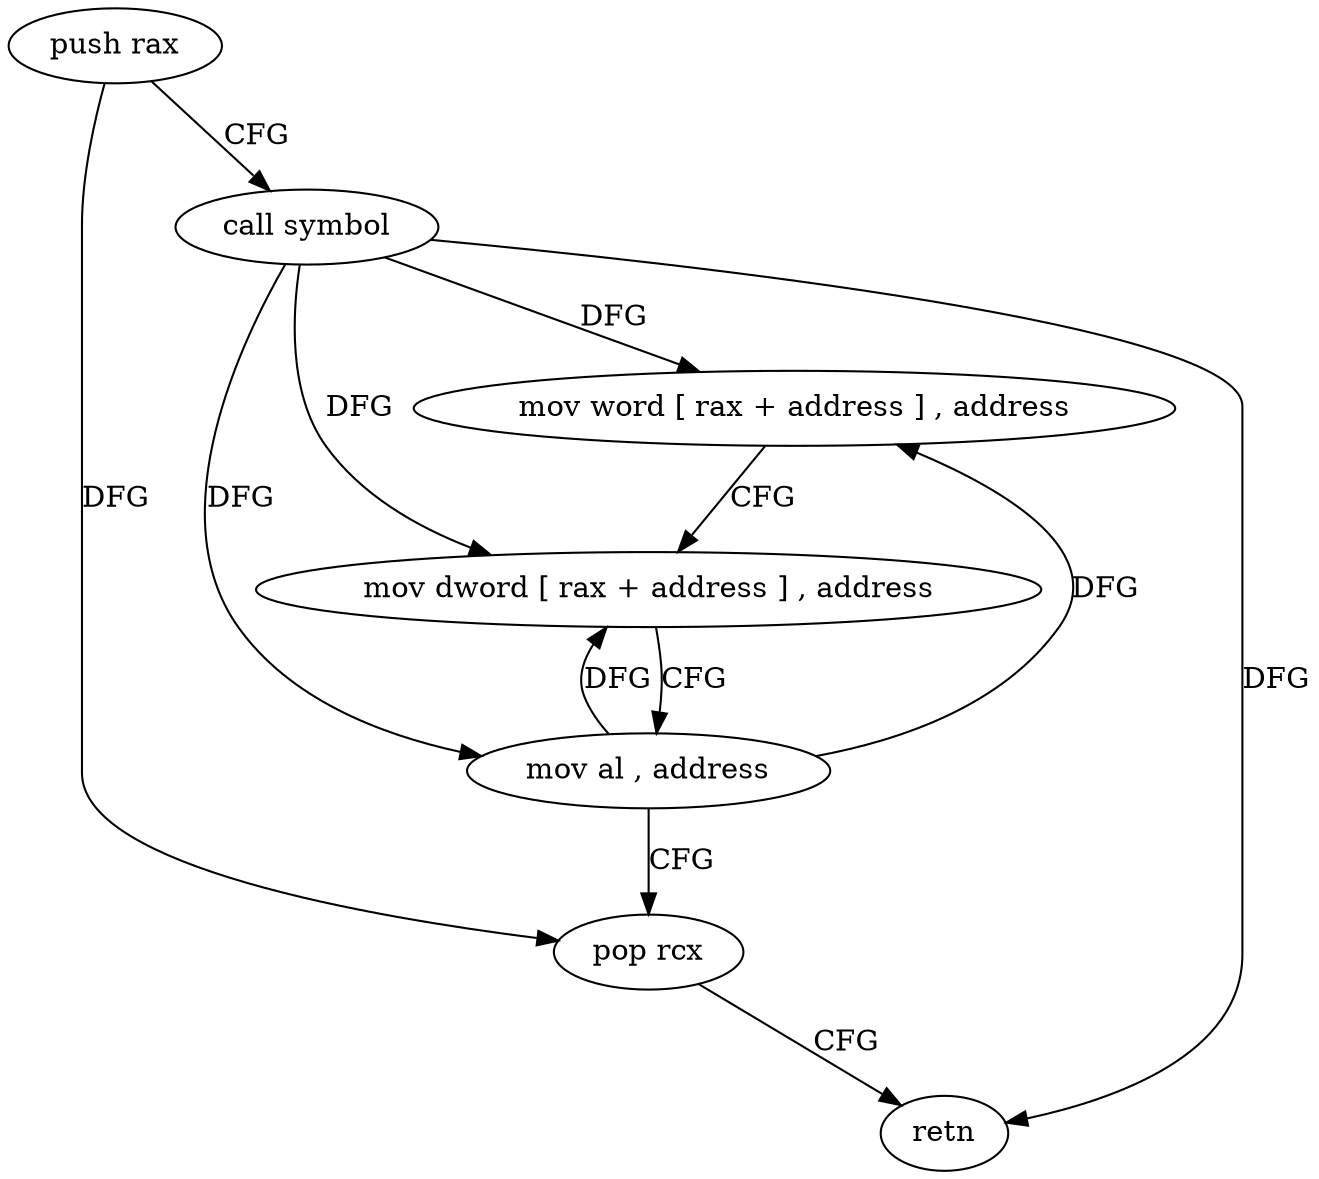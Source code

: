 digraph "func" {
"4246016" [label = "push rax" ]
"4246017" [label = "call symbol" ]
"4246022" [label = "mov word [ rax + address ] , address" ]
"4246028" [label = "mov dword [ rax + address ] , address" ]
"4246035" [label = "mov al , address" ]
"4246037" [label = "pop rcx" ]
"4246038" [label = "retn" ]
"4246016" -> "4246017" [ label = "CFG" ]
"4246016" -> "4246037" [ label = "DFG" ]
"4246017" -> "4246022" [ label = "DFG" ]
"4246017" -> "4246028" [ label = "DFG" ]
"4246017" -> "4246035" [ label = "DFG" ]
"4246017" -> "4246038" [ label = "DFG" ]
"4246022" -> "4246028" [ label = "CFG" ]
"4246028" -> "4246035" [ label = "CFG" ]
"4246035" -> "4246037" [ label = "CFG" ]
"4246035" -> "4246022" [ label = "DFG" ]
"4246035" -> "4246028" [ label = "DFG" ]
"4246037" -> "4246038" [ label = "CFG" ]
}
